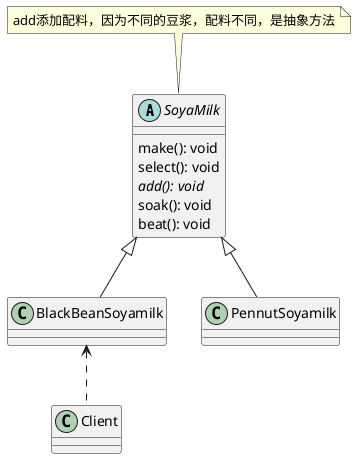 @startuml
abstract class SoyaMilk{
make(): void
select(): void
{abstract} add(): void
soak(): void
beat(): void
}
class BlackBeanSoyamilk
class PennutSoyamilk
class Client

SoyaMilk <|-- BlackBeanSoyamilk
SoyaMilk <|-- PennutSoyamilk
BlackBeanSoyamilk <.. Client

note top of SoyaMilk: add添加配料，因为不同的豆浆，配料不同，是抽象方法
@enduml